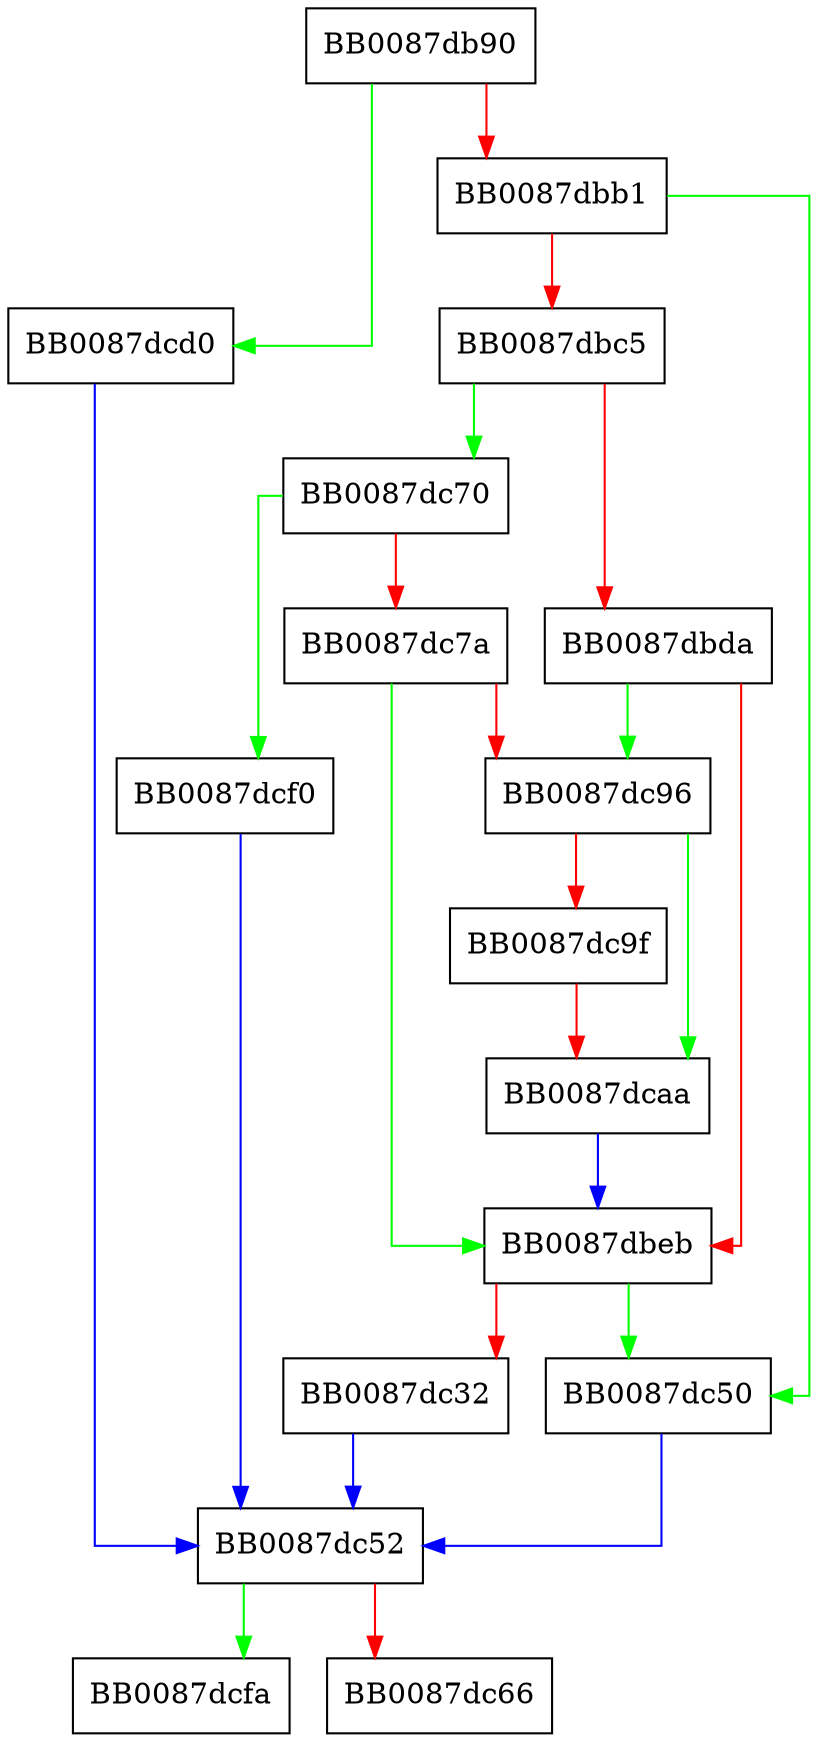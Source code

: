 digraph _IO_wfile_underflow_mmap {
  node [shape="box"];
  graph [splines=ortho];
  BB0087db90 -> BB0087dcd0 [color="green"];
  BB0087db90 -> BB0087dbb1 [color="red"];
  BB0087dbb1 -> BB0087dc50 [color="green"];
  BB0087dbb1 -> BB0087dbc5 [color="red"];
  BB0087dbc5 -> BB0087dc70 [color="green"];
  BB0087dbc5 -> BB0087dbda [color="red"];
  BB0087dbda -> BB0087dc96 [color="green"];
  BB0087dbda -> BB0087dbeb [color="red"];
  BB0087dbeb -> BB0087dc50 [color="green"];
  BB0087dbeb -> BB0087dc32 [color="red"];
  BB0087dc32 -> BB0087dc52 [color="blue"];
  BB0087dc50 -> BB0087dc52 [color="blue"];
  BB0087dc52 -> BB0087dcfa [color="green"];
  BB0087dc52 -> BB0087dc66 [color="red"];
  BB0087dc70 -> BB0087dcf0 [color="green"];
  BB0087dc70 -> BB0087dc7a [color="red"];
  BB0087dc7a -> BB0087dbeb [color="green"];
  BB0087dc7a -> BB0087dc96 [color="red"];
  BB0087dc96 -> BB0087dcaa [color="green"];
  BB0087dc96 -> BB0087dc9f [color="red"];
  BB0087dc9f -> BB0087dcaa [color="red"];
  BB0087dcaa -> BB0087dbeb [color="blue"];
  BB0087dcd0 -> BB0087dc52 [color="blue"];
  BB0087dcf0 -> BB0087dc52 [color="blue"];
}